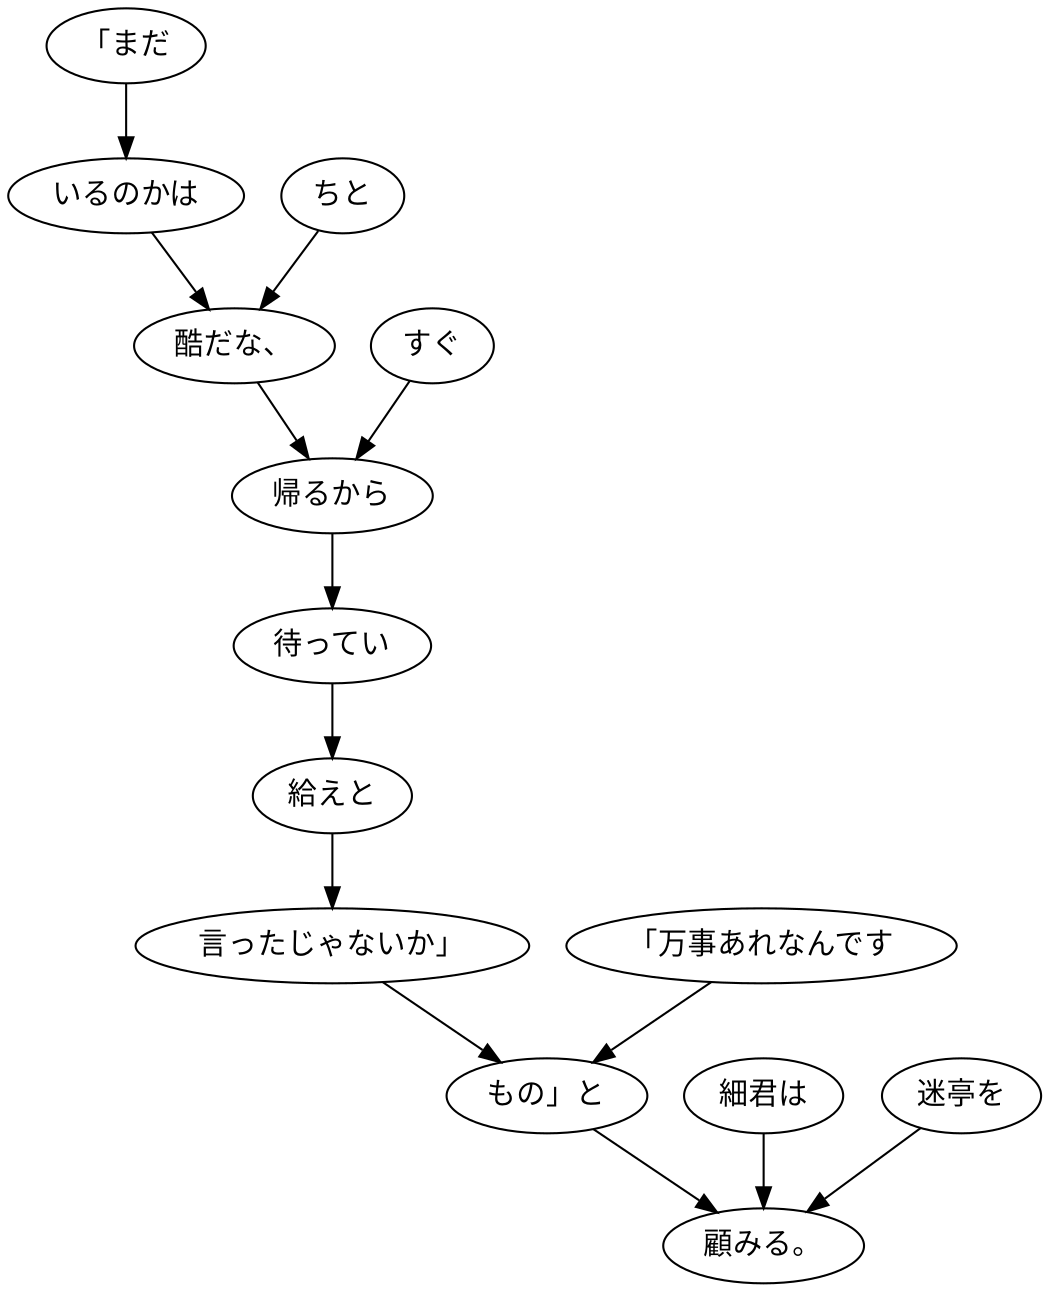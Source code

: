digraph graph1458 {
	node0 [label="「まだ"];
	node1 [label="いるのかは"];
	node2 [label="ちと"];
	node3 [label="酷だな、"];
	node4 [label="すぐ"];
	node5 [label="帰るから"];
	node6 [label="待ってい"];
	node7 [label="給えと"];
	node8 [label="言ったじゃないか」"];
	node9 [label="「万事あれなんです"];
	node10 [label="もの」と"];
	node11 [label="細君は"];
	node12 [label="迷亭を"];
	node13 [label="顧みる。"];
	node0 -> node1;
	node1 -> node3;
	node2 -> node3;
	node3 -> node5;
	node4 -> node5;
	node5 -> node6;
	node6 -> node7;
	node7 -> node8;
	node8 -> node10;
	node9 -> node10;
	node10 -> node13;
	node11 -> node13;
	node12 -> node13;
}
